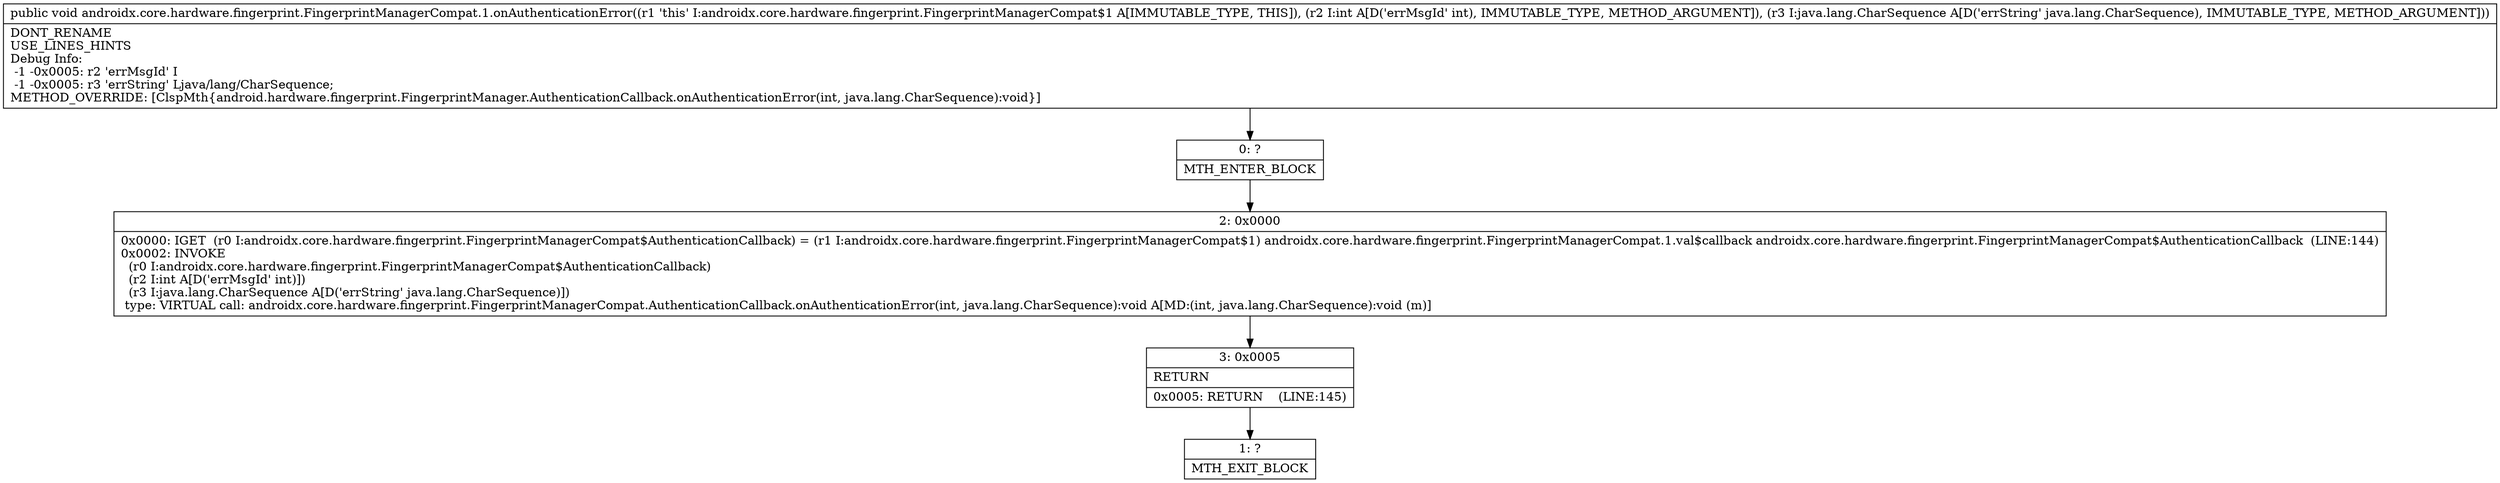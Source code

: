 digraph "CFG forandroidx.core.hardware.fingerprint.FingerprintManagerCompat.1.onAuthenticationError(ILjava\/lang\/CharSequence;)V" {
Node_0 [shape=record,label="{0\:\ ?|MTH_ENTER_BLOCK\l}"];
Node_2 [shape=record,label="{2\:\ 0x0000|0x0000: IGET  (r0 I:androidx.core.hardware.fingerprint.FingerprintManagerCompat$AuthenticationCallback) = (r1 I:androidx.core.hardware.fingerprint.FingerprintManagerCompat$1) androidx.core.hardware.fingerprint.FingerprintManagerCompat.1.val$callback androidx.core.hardware.fingerprint.FingerprintManagerCompat$AuthenticationCallback  (LINE:144)\l0x0002: INVOKE  \l  (r0 I:androidx.core.hardware.fingerprint.FingerprintManagerCompat$AuthenticationCallback)\l  (r2 I:int A[D('errMsgId' int)])\l  (r3 I:java.lang.CharSequence A[D('errString' java.lang.CharSequence)])\l type: VIRTUAL call: androidx.core.hardware.fingerprint.FingerprintManagerCompat.AuthenticationCallback.onAuthenticationError(int, java.lang.CharSequence):void A[MD:(int, java.lang.CharSequence):void (m)]\l}"];
Node_3 [shape=record,label="{3\:\ 0x0005|RETURN\l|0x0005: RETURN    (LINE:145)\l}"];
Node_1 [shape=record,label="{1\:\ ?|MTH_EXIT_BLOCK\l}"];
MethodNode[shape=record,label="{public void androidx.core.hardware.fingerprint.FingerprintManagerCompat.1.onAuthenticationError((r1 'this' I:androidx.core.hardware.fingerprint.FingerprintManagerCompat$1 A[IMMUTABLE_TYPE, THIS]), (r2 I:int A[D('errMsgId' int), IMMUTABLE_TYPE, METHOD_ARGUMENT]), (r3 I:java.lang.CharSequence A[D('errString' java.lang.CharSequence), IMMUTABLE_TYPE, METHOD_ARGUMENT]))  | DONT_RENAME\lUSE_LINES_HINTS\lDebug Info:\l  \-1 \-0x0005: r2 'errMsgId' I\l  \-1 \-0x0005: r3 'errString' Ljava\/lang\/CharSequence;\lMETHOD_OVERRIDE: [ClspMth\{android.hardware.fingerprint.FingerprintManager.AuthenticationCallback.onAuthenticationError(int, java.lang.CharSequence):void\}]\l}"];
MethodNode -> Node_0;Node_0 -> Node_2;
Node_2 -> Node_3;
Node_3 -> Node_1;
}

